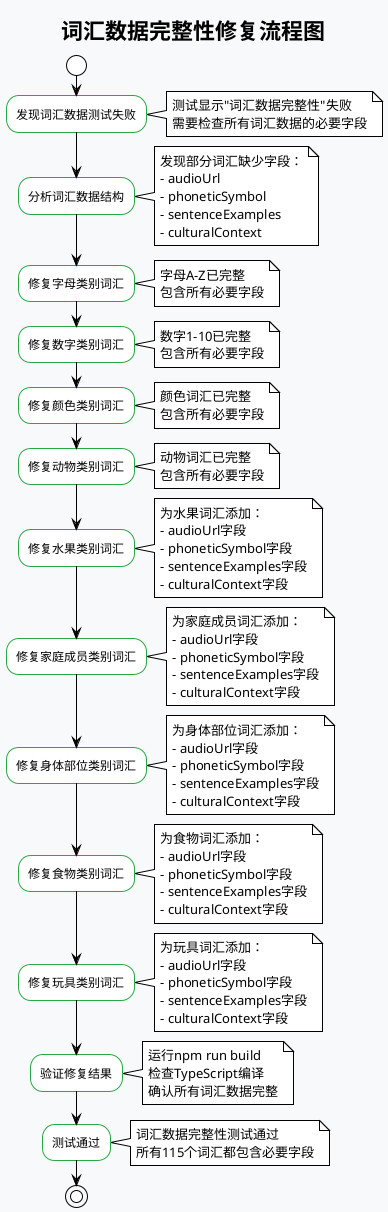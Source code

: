 @startuml 词汇数据完整性修复流程图
!theme plain
skinparam backgroundColor #f8f9fa
skinparam activityBackgroundColor #ffffff
skinparam activityBorderColor #28a745
skinparam activityFontColor #000000
skinparam activityDiamondBackgroundColor #ffffff
skinparam activityDiamondBorderColor #28a745

title 词汇数据完整性修复流程图

start

:发现词汇数据测试失败;
note right
  测试显示"词汇数据完整性"失败
  需要检查所有词汇数据的必要字段
end note

:分析词汇数据结构;
note right
  发现部分词汇缺少字段：
  - audioUrl
  - phoneticSymbol  
  - sentenceExamples
  - culturalContext
end note

:修复字母类别词汇;
note right
  字母A-Z已完整
  包含所有必要字段
end note

:修复数字类别词汇;
note right
  数字1-10已完整
  包含所有必要字段
end note

:修复颜色类别词汇;
note right
  颜色词汇已完整
  包含所有必要字段
end note

:修复动物类别词汇;
note right
  动物词汇已完整
  包含所有必要字段
end note

:修复水果类别词汇;
note right
  为水果词汇添加：
  - audioUrl字段
  - phoneticSymbol字段
  - sentenceExamples字段
  - culturalContext字段
end note

:修复家庭成员类别词汇;
note right
  为家庭成员词汇添加：
  - audioUrl字段
  - phoneticSymbol字段
  - sentenceExamples字段
  - culturalContext字段
end note

:修复身体部位类别词汇;
note right
  为身体部位词汇添加：
  - audioUrl字段
  - phoneticSymbol字段
  - sentenceExamples字段
  - culturalContext字段
end note

:修复食物类别词汇;
note right
  为食物词汇添加：
  - audioUrl字段
  - phoneticSymbol字段
  - sentenceExamples字段
  - culturalContext字段
end note

:修复玩具类别词汇;
note right
  为玩具词汇添加：
  - audioUrl字段
  - phoneticSymbol字段
  - sentenceExamples字段
  - culturalContext字段
end note

:验证修复结果;
note right
  运行npm run build
  检查TypeScript编译
  确认所有词汇数据完整
end note

:测试通过;
note right
  词汇数据完整性测试通过
  所有115个词汇都包含必要字段
end note

stop

@enduml

